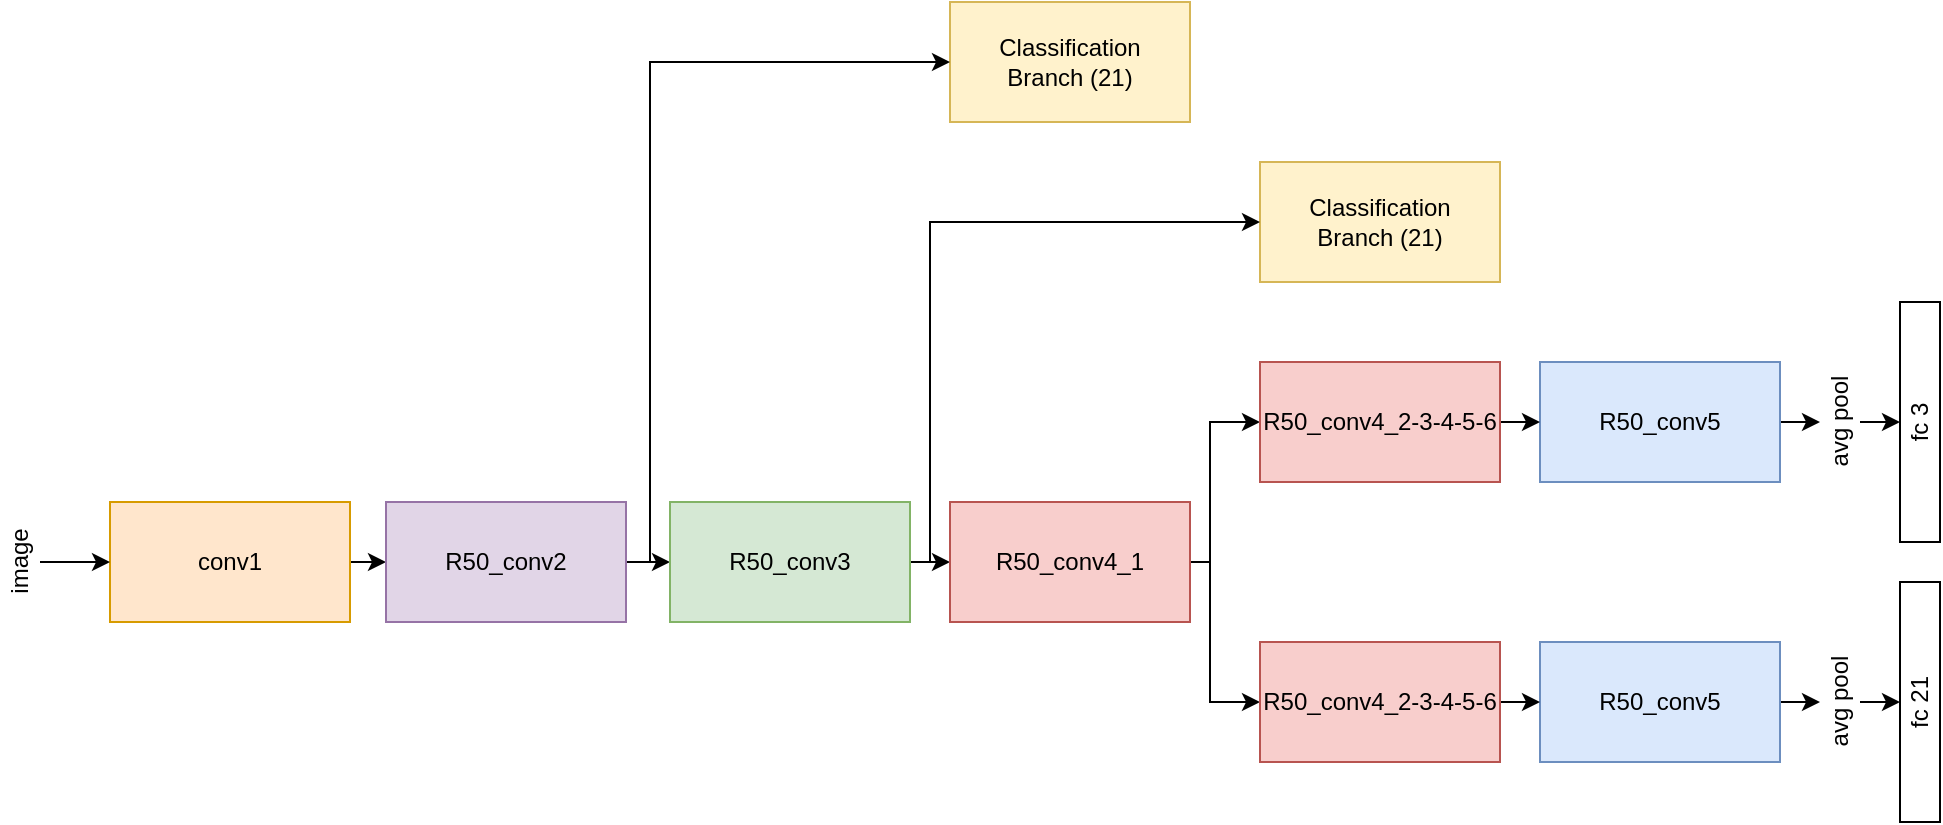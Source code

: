 <mxfile version="18.1.1" type="device"><diagram id="T6G_AJsC7ofdgZiTMQge" name="Page-1"><mxGraphModel dx="780" dy="784" grid="1" gridSize="10" guides="1" tooltips="1" connect="1" arrows="1" fold="1" page="1" pageScale="1" pageWidth="827" pageHeight="1169" math="0" shadow="0"><root><mxCell id="0"/><mxCell id="1" parent="0"/><mxCell id="_4hAHzh5c5QQ4x6NKG3b-1" style="edgeStyle=orthogonalEdgeStyle;rounded=0;orthogonalLoop=1;jettySize=auto;html=1;exitX=1;exitY=0.5;exitDx=0;exitDy=0;entryX=0;entryY=0.5;entryDx=0;entryDy=0;" parent="1" source="_4hAHzh5c5QQ4x6NKG3b-2" target="_4hAHzh5c5QQ4x6NKG3b-4" edge="1"><mxGeometry relative="1" as="geometry"/></mxCell><mxCell id="_4hAHzh5c5QQ4x6NKG3b-2" value="conv1" style="rounded=0;whiteSpace=wrap;html=1;fillColor=#ffe6cc;strokeColor=#d79b00;" parent="1" vertex="1"><mxGeometry x="90" y="370" width="120" height="60" as="geometry"/></mxCell><mxCell id="_4hAHzh5c5QQ4x6NKG3b-3" style="edgeStyle=orthogonalEdgeStyle;rounded=0;orthogonalLoop=1;jettySize=auto;html=1;exitX=1;exitY=0.5;exitDx=0;exitDy=0;entryX=0;entryY=0.5;entryDx=0;entryDy=0;" parent="1" source="_4hAHzh5c5QQ4x6NKG3b-4" target="_4hAHzh5c5QQ4x6NKG3b-6" edge="1"><mxGeometry relative="1" as="geometry"/></mxCell><mxCell id="_4hAHzh5c5QQ4x6NKG3b-4" value="R50_conv2" style="rounded=0;whiteSpace=wrap;html=1;fillColor=#e1d5e7;strokeColor=#9673a6;" parent="1" vertex="1"><mxGeometry x="228" y="370" width="120" height="60" as="geometry"/></mxCell><mxCell id="_4hAHzh5c5QQ4x6NKG3b-5" style="edgeStyle=orthogonalEdgeStyle;rounded=0;orthogonalLoop=1;jettySize=auto;html=1;exitX=1;exitY=0.5;exitDx=0;exitDy=0;entryX=0.5;entryY=0;entryDx=0;entryDy=0;" parent="1" source="_4hAHzh5c5QQ4x6NKG3b-6" edge="1"><mxGeometry relative="1" as="geometry"><mxPoint x="510" y="400" as="targetPoint"/></mxGeometry></mxCell><mxCell id="_4hAHzh5c5QQ4x6NKG3b-6" value="R50_conv3" style="rounded=0;whiteSpace=wrap;html=1;fillColor=#d5e8d4;strokeColor=#82b366;" parent="1" vertex="1"><mxGeometry x="370" y="370" width="120" height="60" as="geometry"/></mxCell><mxCell id="_4hAHzh5c5QQ4x6NKG3b-7" style="edgeStyle=orthogonalEdgeStyle;rounded=0;orthogonalLoop=1;jettySize=auto;html=1;entryX=0;entryY=0.5;entryDx=0;entryDy=0;" parent="1" source="_4hAHzh5c5QQ4x6NKG3b-8" target="_4hAHzh5c5QQ4x6NKG3b-2" edge="1"><mxGeometry relative="1" as="geometry"/></mxCell><mxCell id="_4hAHzh5c5QQ4x6NKG3b-8" value="image" style="text;html=1;align=center;verticalAlign=middle;resizable=0;points=[];autosize=1;strokeColor=none;fillColor=none;rotation=-90;" parent="1" vertex="1"><mxGeometry x="20" y="390" width="50" height="20" as="geometry"/></mxCell><mxCell id="_4hAHzh5c5QQ4x6NKG3b-9" style="edgeStyle=orthogonalEdgeStyle;rounded=0;orthogonalLoop=1;jettySize=auto;html=1;exitX=1;exitY=0.5;exitDx=0;exitDy=0;entryX=0.5;entryY=0;entryDx=0;entryDy=0;entryPerimeter=0;" parent="1" source="_4hAHzh5c5QQ4x6NKG3b-10" target="_4hAHzh5c5QQ4x6NKG3b-12" edge="1"><mxGeometry relative="1" as="geometry"/></mxCell><mxCell id="_4hAHzh5c5QQ4x6NKG3b-10" value="R50_conv5" style="rounded=0;whiteSpace=wrap;html=1;fillColor=#dae8fc;strokeColor=#6c8ebf;" parent="1" vertex="1"><mxGeometry x="805" y="300" width="120" height="60" as="geometry"/></mxCell><mxCell id="_4hAHzh5c5QQ4x6NKG3b-11" style="edgeStyle=orthogonalEdgeStyle;curved=1;rounded=0;orthogonalLoop=1;jettySize=auto;html=1;entryX=0.5;entryY=0;entryDx=0;entryDy=0;endArrow=classic;endFill=1;" parent="1" source="_4hAHzh5c5QQ4x6NKG3b-12" target="_4hAHzh5c5QQ4x6NKG3b-13" edge="1"><mxGeometry relative="1" as="geometry"/></mxCell><mxCell id="_4hAHzh5c5QQ4x6NKG3b-12" value="avg pool" style="text;html=1;align=center;verticalAlign=middle;resizable=0;points=[];autosize=1;strokeColor=none;fillColor=none;rotation=-90;" parent="1" vertex="1"><mxGeometry x="925" y="320" width="60" height="20" as="geometry"/></mxCell><mxCell id="_4hAHzh5c5QQ4x6NKG3b-13" value="fc 3" style="rounded=0;whiteSpace=wrap;html=1;rotation=-90;" parent="1" vertex="1"><mxGeometry x="935" y="320" width="120" height="20" as="geometry"/></mxCell><mxCell id="_4hAHzh5c5QQ4x6NKG3b-23" style="edgeStyle=orthogonalEdgeStyle;rounded=0;orthogonalLoop=1;jettySize=auto;html=1;exitX=1;exitY=0.5;exitDx=0;exitDy=0;entryX=0;entryY=0.5;entryDx=0;entryDy=0;" parent="1" source="_4hAHzh5c5QQ4x6NKG3b-24" target="_4hAHzh5c5QQ4x6NKG3b-26" edge="1"><mxGeometry relative="1" as="geometry"><Array as="points"><mxPoint x="640" y="400"/><mxPoint x="640" y="330"/></Array></mxGeometry></mxCell><mxCell id="_4hAHzh5c5QQ4x6NKG3b-24" value="R50_conv4_1" style="rounded=0;whiteSpace=wrap;html=1;fillColor=#f8cecc;strokeColor=#b85450;" parent="1" vertex="1"><mxGeometry x="510" y="370" width="120" height="60" as="geometry"/></mxCell><mxCell id="_4hAHzh5c5QQ4x6NKG3b-25" style="edgeStyle=orthogonalEdgeStyle;rounded=0;orthogonalLoop=1;jettySize=auto;html=1;exitX=1;exitY=0.5;exitDx=0;exitDy=0;entryX=0;entryY=0.5;entryDx=0;entryDy=0;" parent="1" source="_4hAHzh5c5QQ4x6NKG3b-26" target="_4hAHzh5c5QQ4x6NKG3b-10" edge="1"><mxGeometry relative="1" as="geometry"/></mxCell><mxCell id="_4hAHzh5c5QQ4x6NKG3b-26" value="R50_conv4_2-3-4-5-6" style="rounded=0;whiteSpace=wrap;html=1;fillColor=#f8cecc;strokeColor=#b85450;" parent="1" vertex="1"><mxGeometry x="665" y="300" width="120" height="60" as="geometry"/></mxCell><mxCell id="_4hAHzh5c5QQ4x6NKG3b-27" value="" style="endArrow=classic;html=1;rounded=0;entryX=0;entryY=0.5;entryDx=0;entryDy=0;" parent="1" target="_4hAHzh5c5QQ4x6NKG3b-34" edge="1"><mxGeometry width="50" height="50" relative="1" as="geometry"><mxPoint x="640" y="400" as="sourcePoint"/><mxPoint x="660" y="540" as="targetPoint"/><Array as="points"><mxPoint x="640" y="470"/></Array></mxGeometry></mxCell><mxCell id="_4hAHzh5c5QQ4x6NKG3b-28" style="edgeStyle=orthogonalEdgeStyle;rounded=0;orthogonalLoop=1;jettySize=auto;html=1;exitX=1;exitY=0.5;exitDx=0;exitDy=0;entryX=0.5;entryY=0;entryDx=0;entryDy=0;entryPerimeter=0;" parent="1" source="_4hAHzh5c5QQ4x6NKG3b-29" target="_4hAHzh5c5QQ4x6NKG3b-31" edge="1"><mxGeometry relative="1" as="geometry"/></mxCell><mxCell id="_4hAHzh5c5QQ4x6NKG3b-29" value="R50_conv5" style="rounded=0;whiteSpace=wrap;html=1;fillColor=#dae8fc;strokeColor=#6c8ebf;" parent="1" vertex="1"><mxGeometry x="805" y="440" width="120" height="60" as="geometry"/></mxCell><mxCell id="_4hAHzh5c5QQ4x6NKG3b-30" style="edgeStyle=orthogonalEdgeStyle;curved=1;rounded=0;orthogonalLoop=1;jettySize=auto;html=1;entryX=0.5;entryY=0;entryDx=0;entryDy=0;endArrow=classic;endFill=1;" parent="1" source="_4hAHzh5c5QQ4x6NKG3b-31" target="_4hAHzh5c5QQ4x6NKG3b-32" edge="1"><mxGeometry relative="1" as="geometry"/></mxCell><mxCell id="_4hAHzh5c5QQ4x6NKG3b-31" value="avg pool" style="text;html=1;align=center;verticalAlign=middle;resizable=0;points=[];autosize=1;strokeColor=none;fillColor=none;rotation=-90;" parent="1" vertex="1"><mxGeometry x="925" y="460" width="60" height="20" as="geometry"/></mxCell><mxCell id="_4hAHzh5c5QQ4x6NKG3b-32" value="fc 21" style="rounded=0;whiteSpace=wrap;html=1;rotation=-90;" parent="1" vertex="1"><mxGeometry x="935" y="460" width="120" height="20" as="geometry"/></mxCell><mxCell id="_4hAHzh5c5QQ4x6NKG3b-33" style="edgeStyle=orthogonalEdgeStyle;rounded=0;orthogonalLoop=1;jettySize=auto;html=1;exitX=1;exitY=0.5;exitDx=0;exitDy=0;entryX=0;entryY=0.5;entryDx=0;entryDy=0;" parent="1" source="_4hAHzh5c5QQ4x6NKG3b-34" target="_4hAHzh5c5QQ4x6NKG3b-29" edge="1"><mxGeometry relative="1" as="geometry"/></mxCell><mxCell id="_4hAHzh5c5QQ4x6NKG3b-34" value="R50_conv4_2-3-4-5-6" style="rounded=0;whiteSpace=wrap;html=1;fillColor=#f8cecc;strokeColor=#b85450;" parent="1" vertex="1"><mxGeometry x="665" y="440" width="120" height="60" as="geometry"/></mxCell><mxCell id="jMC1ZTMj8VXc-hpnzQUy-1" value="Classification&lt;br&gt;Branch (21)" style="rounded=0;whiteSpace=wrap;html=1;fillColor=#fff2cc;strokeColor=#d6b656;" parent="1" vertex="1"><mxGeometry x="665" y="200" width="120" height="60" as="geometry"/></mxCell><mxCell id="jMC1ZTMj8VXc-hpnzQUy-2" value="Classification&lt;br&gt;Branch (21)" style="rounded=0;whiteSpace=wrap;html=1;fillColor=#fff2cc;strokeColor=#d6b656;" parent="1" vertex="1"><mxGeometry x="510" y="120" width="120" height="60" as="geometry"/></mxCell><mxCell id="jMC1ZTMj8VXc-hpnzQUy-3" value="" style="endArrow=classic;html=1;rounded=0;entryX=0;entryY=0.5;entryDx=0;entryDy=0;" parent="1" target="jMC1ZTMj8VXc-hpnzQUy-1" edge="1"><mxGeometry width="50" height="50" relative="1" as="geometry"><mxPoint x="500" y="400" as="sourcePoint"/><mxPoint x="720" y="370" as="targetPoint"/><Array as="points"><mxPoint x="500" y="230"/></Array></mxGeometry></mxCell><mxCell id="jMC1ZTMj8VXc-hpnzQUy-4" value="" style="endArrow=classic;html=1;rounded=0;entryX=0;entryY=0.5;entryDx=0;entryDy=0;" parent="1" target="jMC1ZTMj8VXc-hpnzQUy-2" edge="1"><mxGeometry width="50" height="50" relative="1" as="geometry"><mxPoint x="360" y="400" as="sourcePoint"/><mxPoint x="720" y="370" as="targetPoint"/><Array as="points"><mxPoint x="360" y="150"/></Array></mxGeometry></mxCell></root></mxGraphModel></diagram></mxfile>